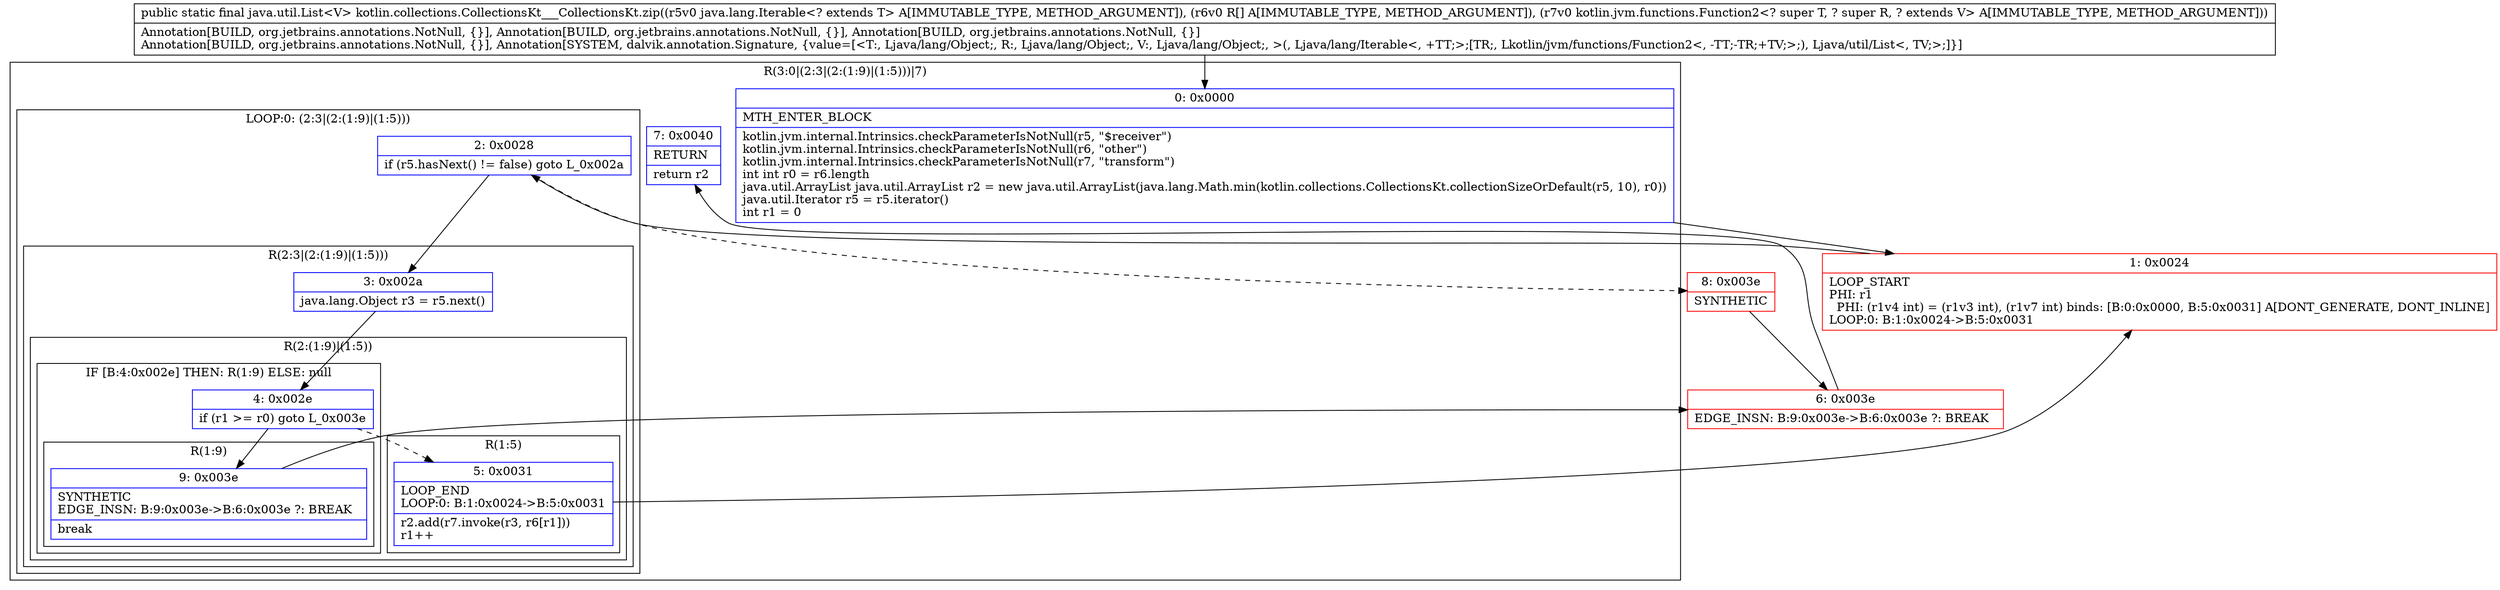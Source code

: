 digraph "CFG forkotlin.collections.CollectionsKt___CollectionsKt.zip(Ljava\/lang\/Iterable;[Ljava\/lang\/Object;Lkotlin\/jvm\/functions\/Function2;)Ljava\/util\/List;" {
subgraph cluster_Region_1832662140 {
label = "R(3:0|(2:3|(2:(1:9)|(1:5)))|7)";
node [shape=record,color=blue];
Node_0 [shape=record,label="{0\:\ 0x0000|MTH_ENTER_BLOCK\l|kotlin.jvm.internal.Intrinsics.checkParameterIsNotNull(r5, \"$receiver\")\lkotlin.jvm.internal.Intrinsics.checkParameterIsNotNull(r6, \"other\")\lkotlin.jvm.internal.Intrinsics.checkParameterIsNotNull(r7, \"transform\")\lint int r0 = r6.length\ljava.util.ArrayList java.util.ArrayList r2 = new java.util.ArrayList(java.lang.Math.min(kotlin.collections.CollectionsKt.collectionSizeOrDefault(r5, 10), r0))\ljava.util.Iterator r5 = r5.iterator()\lint r1 = 0\l}"];
subgraph cluster_LoopRegion_234523455 {
label = "LOOP:0: (2:3|(2:(1:9)|(1:5)))";
node [shape=record,color=blue];
Node_2 [shape=record,label="{2\:\ 0x0028|if (r5.hasNext() != false) goto L_0x002a\l}"];
subgraph cluster_Region_1023248030 {
label = "R(2:3|(2:(1:9)|(1:5)))";
node [shape=record,color=blue];
Node_3 [shape=record,label="{3\:\ 0x002a|java.lang.Object r3 = r5.next()\l}"];
subgraph cluster_Region_1319713369 {
label = "R(2:(1:9)|(1:5))";
node [shape=record,color=blue];
subgraph cluster_IfRegion_98162087 {
label = "IF [B:4:0x002e] THEN: R(1:9) ELSE: null";
node [shape=record,color=blue];
Node_4 [shape=record,label="{4\:\ 0x002e|if (r1 \>= r0) goto L_0x003e\l}"];
subgraph cluster_Region_1146508151 {
label = "R(1:9)";
node [shape=record,color=blue];
Node_9 [shape=record,label="{9\:\ 0x003e|SYNTHETIC\lEDGE_INSN: B:9:0x003e\-\>B:6:0x003e ?: BREAK  \l|break\l}"];
}
}
subgraph cluster_Region_1859583354 {
label = "R(1:5)";
node [shape=record,color=blue];
Node_5 [shape=record,label="{5\:\ 0x0031|LOOP_END\lLOOP:0: B:1:0x0024\-\>B:5:0x0031\l|r2.add(r7.invoke(r3, r6[r1]))\lr1++\l}"];
}
}
}
}
Node_7 [shape=record,label="{7\:\ 0x0040|RETURN\l|return r2\l}"];
}
Node_1 [shape=record,color=red,label="{1\:\ 0x0024|LOOP_START\lPHI: r1 \l  PHI: (r1v4 int) = (r1v3 int), (r1v7 int) binds: [B:0:0x0000, B:5:0x0031] A[DONT_GENERATE, DONT_INLINE]\lLOOP:0: B:1:0x0024\-\>B:5:0x0031\l}"];
Node_6 [shape=record,color=red,label="{6\:\ 0x003e|EDGE_INSN: B:9:0x003e\-\>B:6:0x003e ?: BREAK  \l}"];
Node_8 [shape=record,color=red,label="{8\:\ 0x003e|SYNTHETIC\l}"];
MethodNode[shape=record,label="{public static final java.util.List\<V\> kotlin.collections.CollectionsKt___CollectionsKt.zip((r5v0 java.lang.Iterable\<? extends T\> A[IMMUTABLE_TYPE, METHOD_ARGUMENT]), (r6v0 R[] A[IMMUTABLE_TYPE, METHOD_ARGUMENT]), (r7v0 kotlin.jvm.functions.Function2\<? super T, ? super R, ? extends V\> A[IMMUTABLE_TYPE, METHOD_ARGUMENT]))  | Annotation[BUILD, org.jetbrains.annotations.NotNull, \{\}], Annotation[BUILD, org.jetbrains.annotations.NotNull, \{\}], Annotation[BUILD, org.jetbrains.annotations.NotNull, \{\}]\lAnnotation[BUILD, org.jetbrains.annotations.NotNull, \{\}], Annotation[SYSTEM, dalvik.annotation.Signature, \{value=[\<T:, Ljava\/lang\/Object;, R:, Ljava\/lang\/Object;, V:, Ljava\/lang\/Object;, \>(, Ljava\/lang\/Iterable\<, +TT;\>;[TR;, Lkotlin\/jvm\/functions\/Function2\<, \-TT;\-TR;+TV;\>;), Ljava\/util\/List\<, TV;\>;]\}]\l}"];
MethodNode -> Node_0;
Node_0 -> Node_1;
Node_2 -> Node_3;
Node_2 -> Node_8[style=dashed];
Node_3 -> Node_4;
Node_4 -> Node_5[style=dashed];
Node_4 -> Node_9;
Node_9 -> Node_6;
Node_5 -> Node_1;
Node_1 -> Node_2;
Node_6 -> Node_7;
Node_8 -> Node_6;
}

